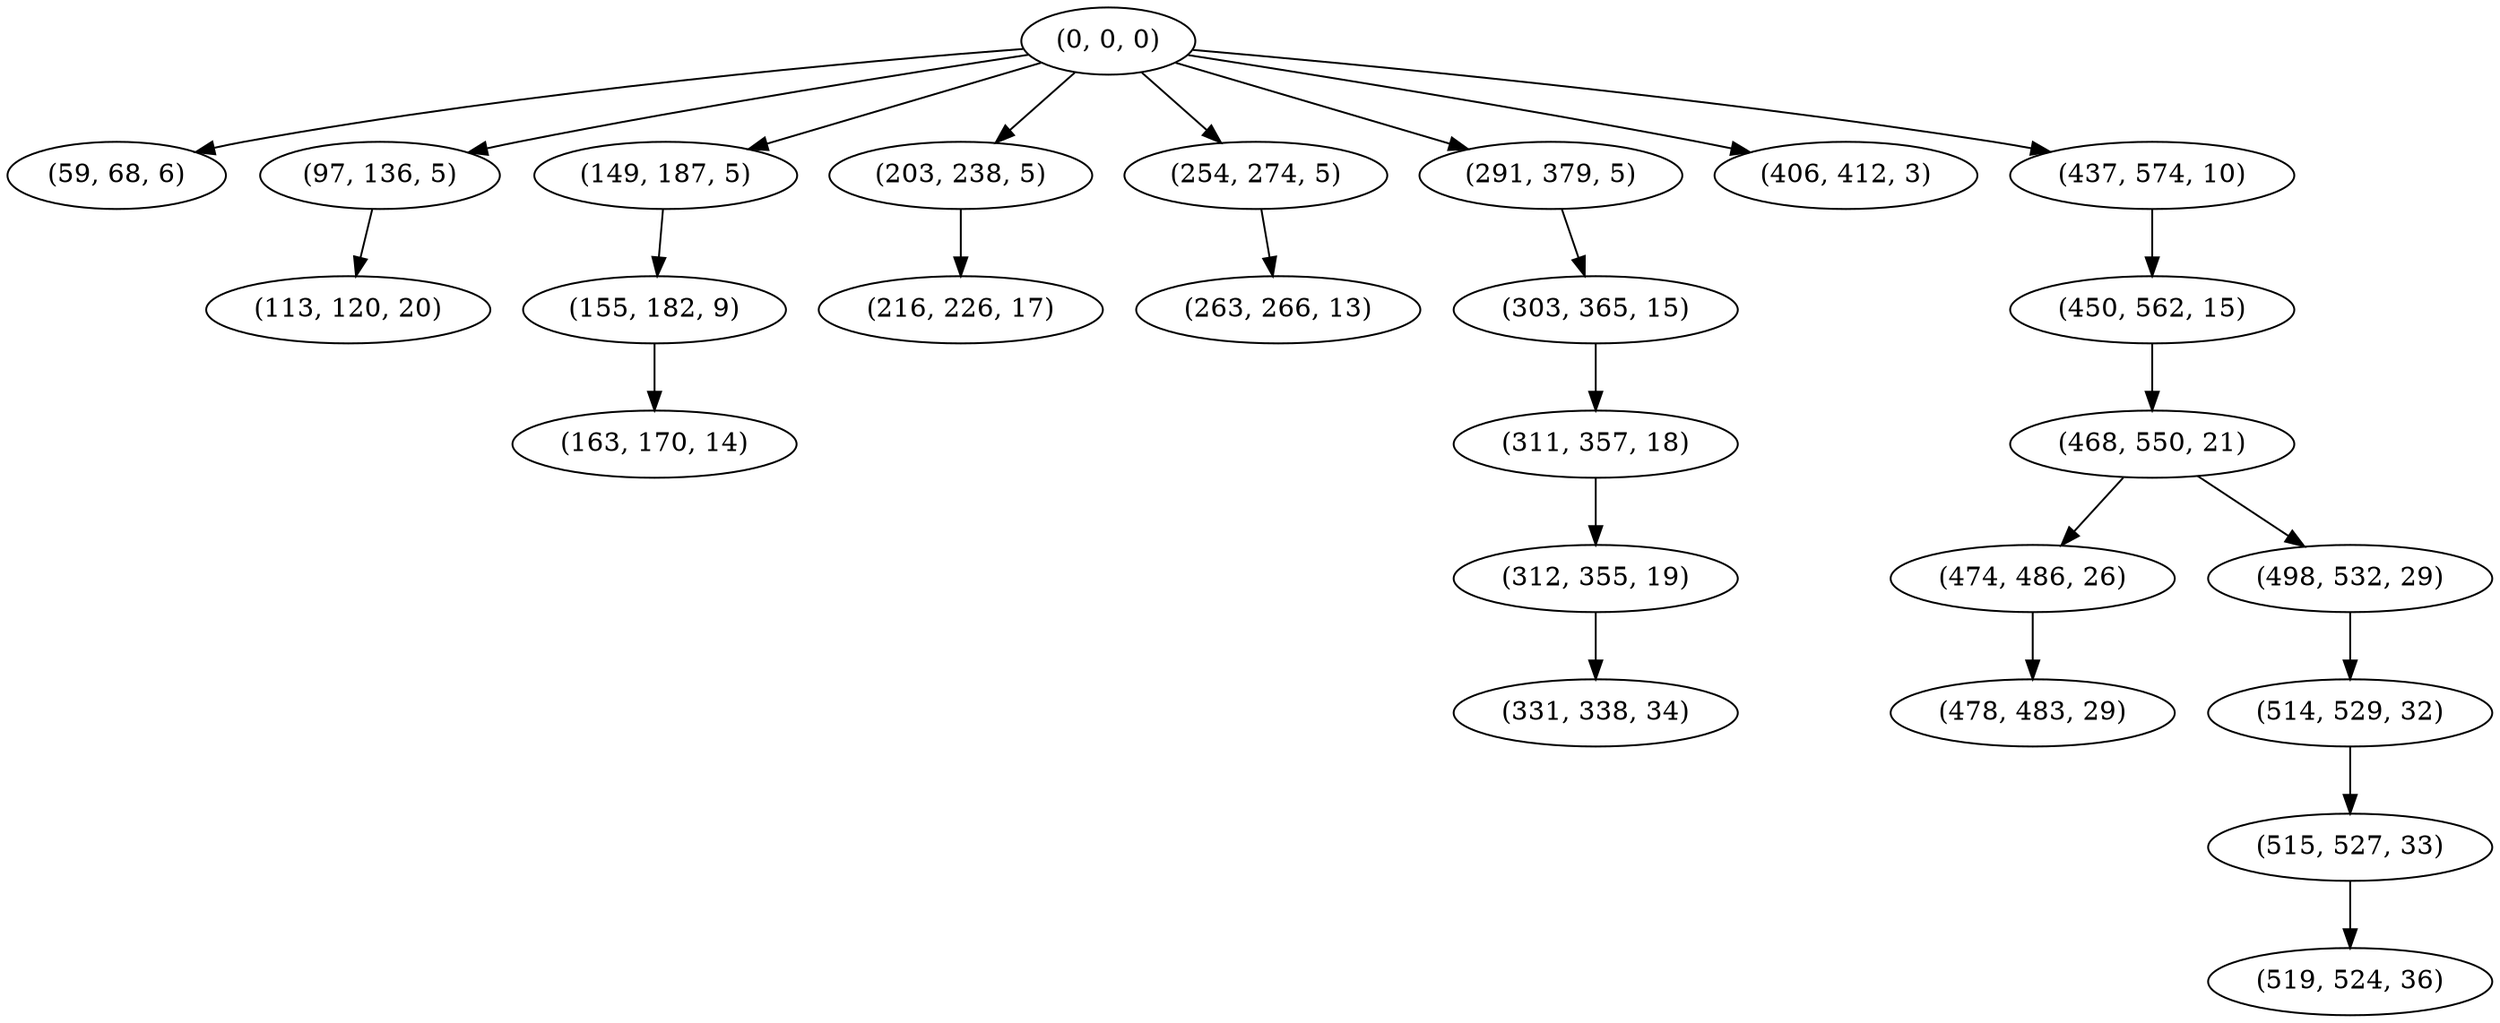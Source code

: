 digraph tree {
    "(0, 0, 0)";
    "(59, 68, 6)";
    "(97, 136, 5)";
    "(113, 120, 20)";
    "(149, 187, 5)";
    "(155, 182, 9)";
    "(163, 170, 14)";
    "(203, 238, 5)";
    "(216, 226, 17)";
    "(254, 274, 5)";
    "(263, 266, 13)";
    "(291, 379, 5)";
    "(303, 365, 15)";
    "(311, 357, 18)";
    "(312, 355, 19)";
    "(331, 338, 34)";
    "(406, 412, 3)";
    "(437, 574, 10)";
    "(450, 562, 15)";
    "(468, 550, 21)";
    "(474, 486, 26)";
    "(478, 483, 29)";
    "(498, 532, 29)";
    "(514, 529, 32)";
    "(515, 527, 33)";
    "(519, 524, 36)";
    "(0, 0, 0)" -> "(59, 68, 6)";
    "(0, 0, 0)" -> "(97, 136, 5)";
    "(0, 0, 0)" -> "(149, 187, 5)";
    "(0, 0, 0)" -> "(203, 238, 5)";
    "(0, 0, 0)" -> "(254, 274, 5)";
    "(0, 0, 0)" -> "(291, 379, 5)";
    "(0, 0, 0)" -> "(406, 412, 3)";
    "(0, 0, 0)" -> "(437, 574, 10)";
    "(97, 136, 5)" -> "(113, 120, 20)";
    "(149, 187, 5)" -> "(155, 182, 9)";
    "(155, 182, 9)" -> "(163, 170, 14)";
    "(203, 238, 5)" -> "(216, 226, 17)";
    "(254, 274, 5)" -> "(263, 266, 13)";
    "(291, 379, 5)" -> "(303, 365, 15)";
    "(303, 365, 15)" -> "(311, 357, 18)";
    "(311, 357, 18)" -> "(312, 355, 19)";
    "(312, 355, 19)" -> "(331, 338, 34)";
    "(437, 574, 10)" -> "(450, 562, 15)";
    "(450, 562, 15)" -> "(468, 550, 21)";
    "(468, 550, 21)" -> "(474, 486, 26)";
    "(468, 550, 21)" -> "(498, 532, 29)";
    "(474, 486, 26)" -> "(478, 483, 29)";
    "(498, 532, 29)" -> "(514, 529, 32)";
    "(514, 529, 32)" -> "(515, 527, 33)";
    "(515, 527, 33)" -> "(519, 524, 36)";
}
